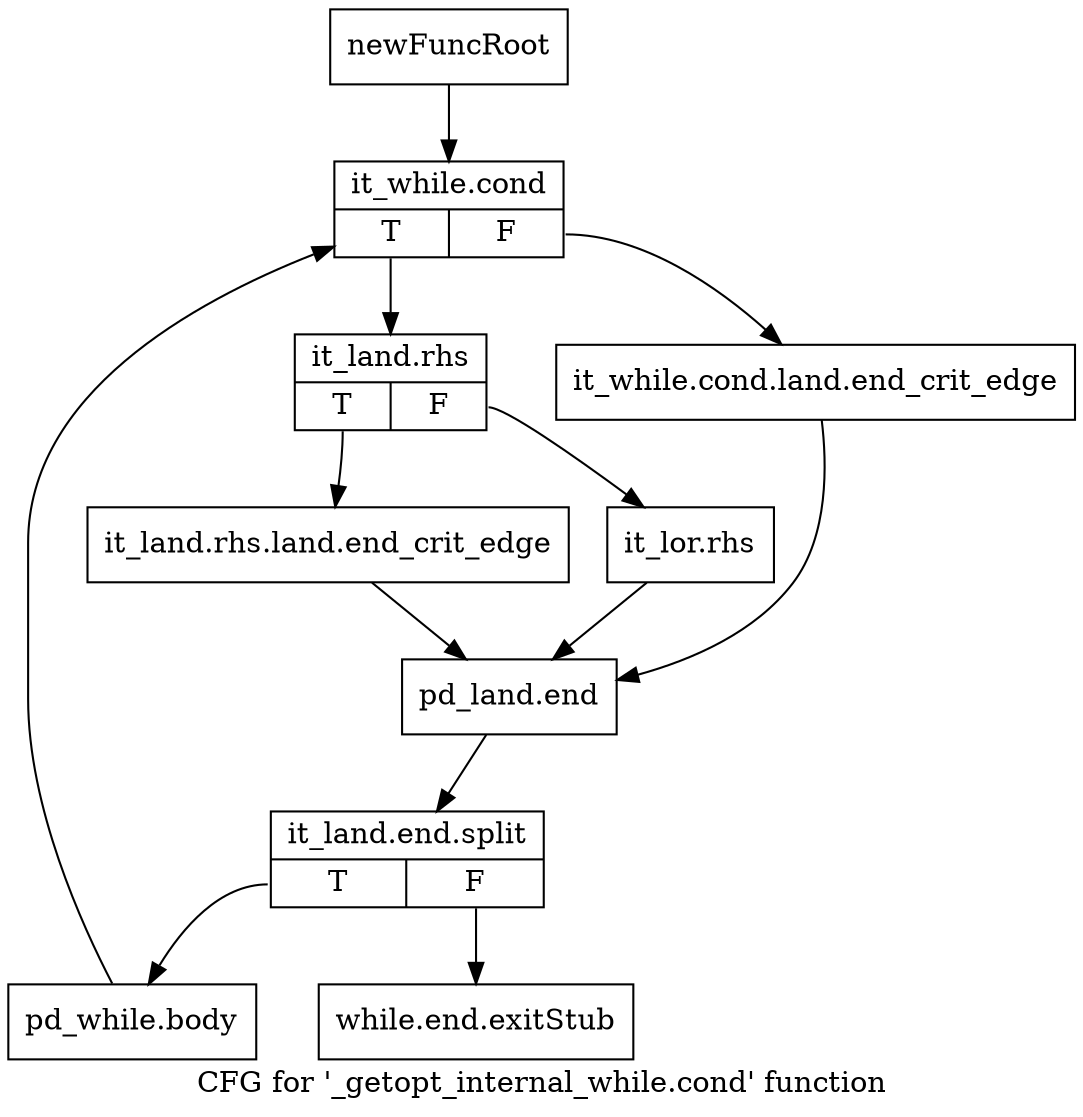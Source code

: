 digraph "CFG for '_getopt_internal_while.cond' function" {
	label="CFG for '_getopt_internal_while.cond' function";

	Node0x48d28b0 [shape=record,label="{newFuncRoot}"];
	Node0x48d28b0 -> Node0x48d2da0;
	Node0x48d2d50 [shape=record,label="{while.end.exitStub}"];
	Node0x48d2da0 [shape=record,label="{it_while.cond|{<s0>T|<s1>F}}"];
	Node0x48d2da0:s0 -> Node0x48d2e40;
	Node0x48d2da0:s1 -> Node0x48d2df0;
	Node0x48d2df0 [shape=record,label="{it_while.cond.land.end_crit_edge}"];
	Node0x48d2df0 -> Node0x48d2f30;
	Node0x48d2e40 [shape=record,label="{it_land.rhs|{<s0>T|<s1>F}}"];
	Node0x48d2e40:s0 -> Node0x48d2ee0;
	Node0x48d2e40:s1 -> Node0x48d2e90;
	Node0x48d2e90 [shape=record,label="{it_lor.rhs}"];
	Node0x48d2e90 -> Node0x48d2f30;
	Node0x48d2ee0 [shape=record,label="{it_land.rhs.land.end_crit_edge}"];
	Node0x48d2ee0 -> Node0x48d2f30;
	Node0x48d2f30 [shape=record,label="{pd_land.end}"];
	Node0x48d2f30 -> Node0x55ea4b0;
	Node0x55ea4b0 [shape=record,label="{it_land.end.split|{<s0>T|<s1>F}}"];
	Node0x55ea4b0:s0 -> Node0x48d2f80;
	Node0x55ea4b0:s1 -> Node0x48d2d50;
	Node0x48d2f80 [shape=record,label="{pd_while.body}"];
	Node0x48d2f80 -> Node0x48d2da0;
}
